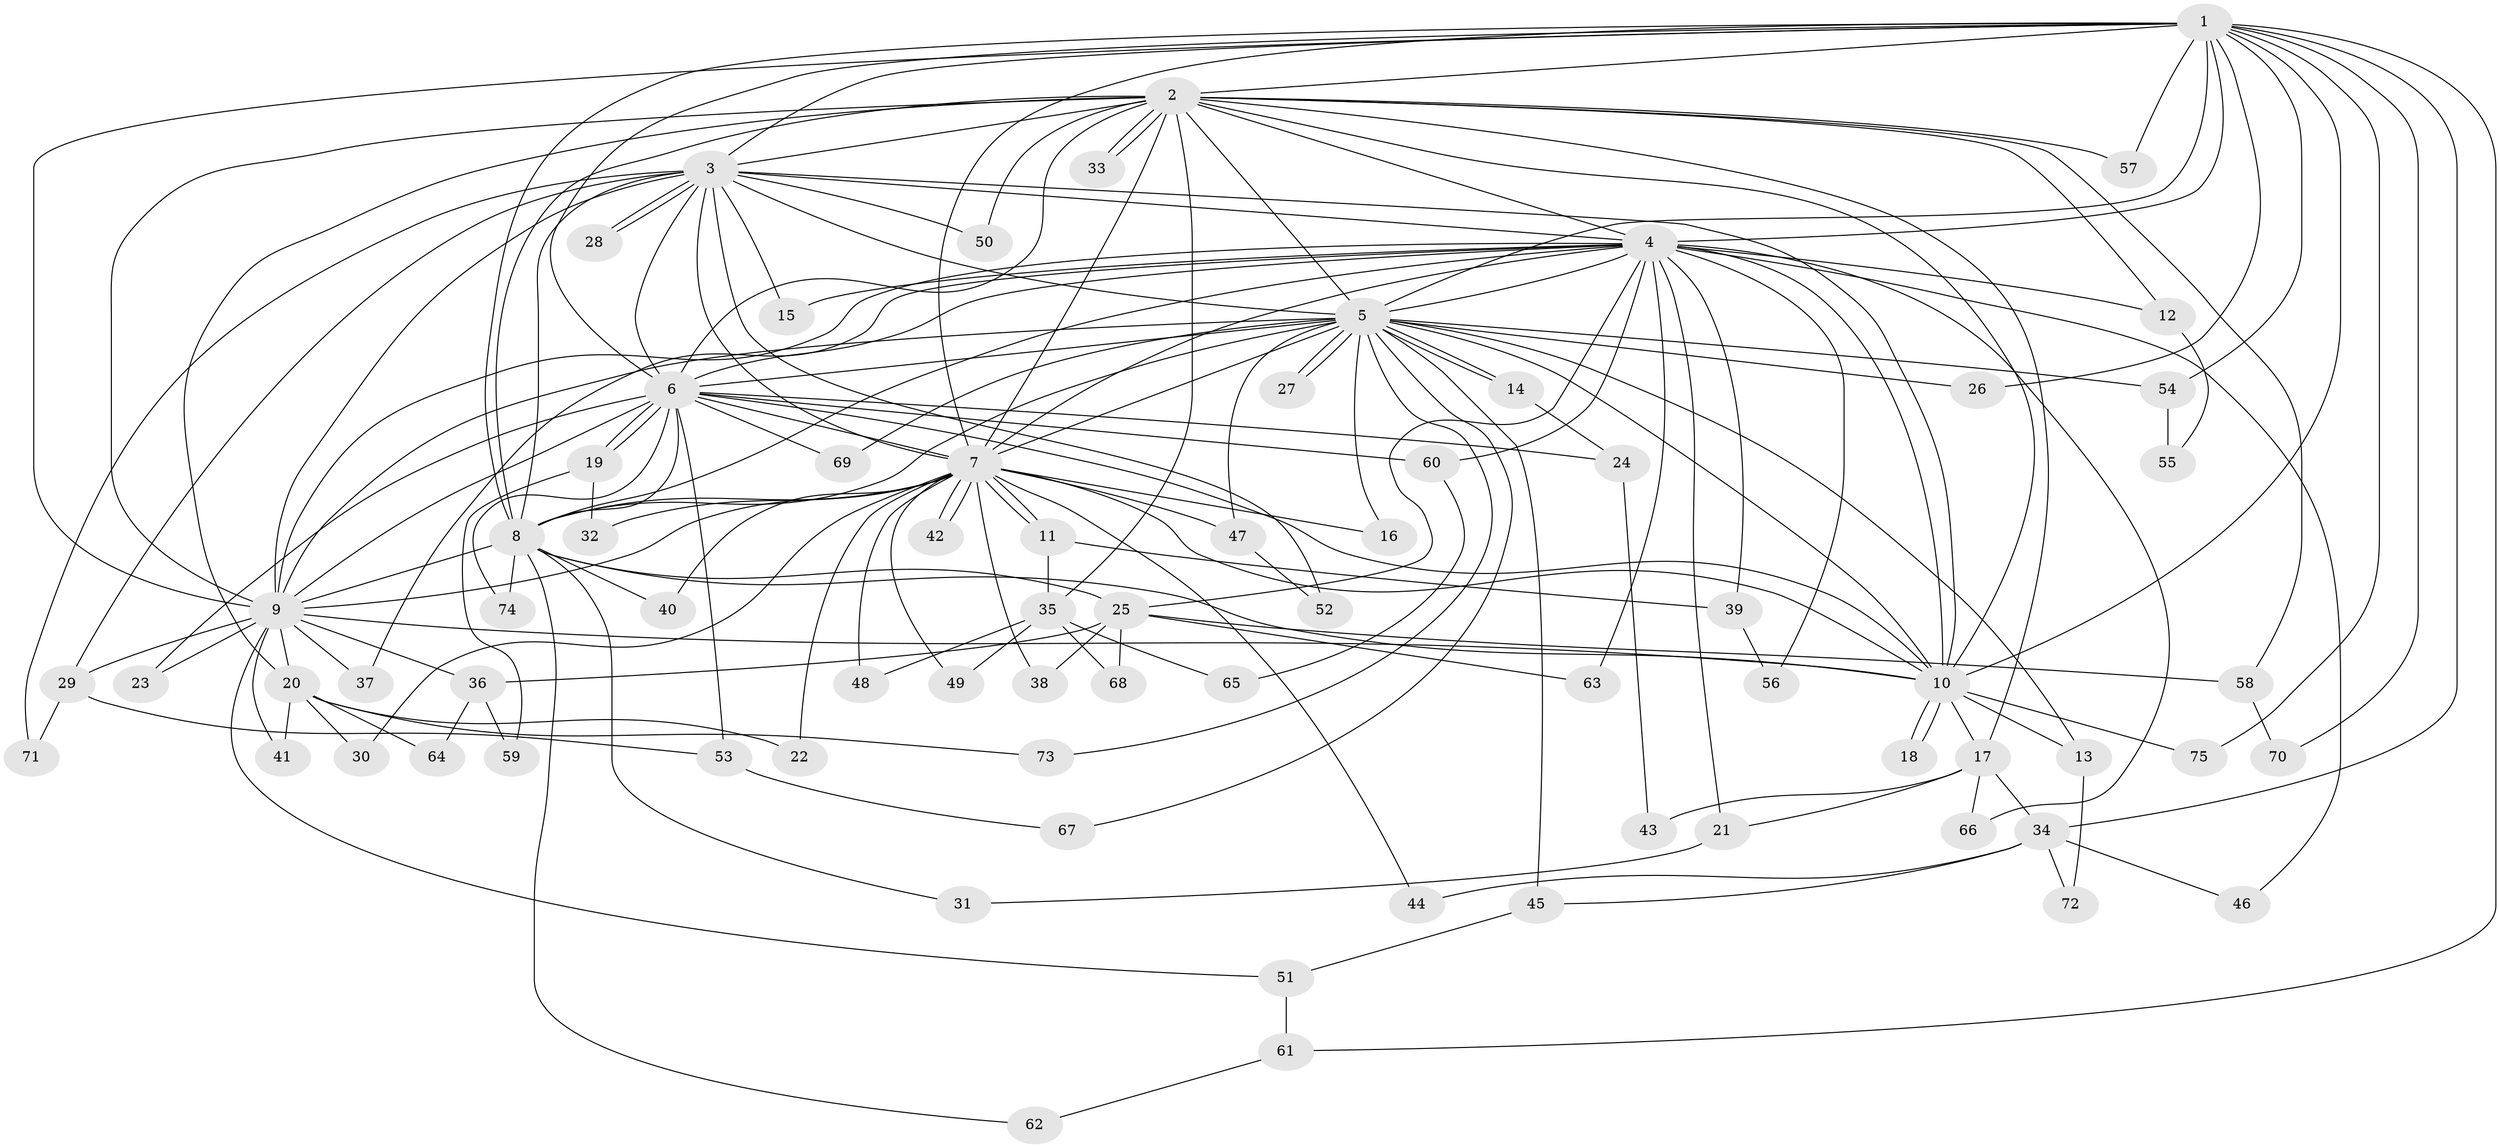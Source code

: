 // Generated by graph-tools (version 1.1) at 2025/14/03/09/25 04:14:12]
// undirected, 75 vertices, 175 edges
graph export_dot {
graph [start="1"]
  node [color=gray90,style=filled];
  1;
  2;
  3;
  4;
  5;
  6;
  7;
  8;
  9;
  10;
  11;
  12;
  13;
  14;
  15;
  16;
  17;
  18;
  19;
  20;
  21;
  22;
  23;
  24;
  25;
  26;
  27;
  28;
  29;
  30;
  31;
  32;
  33;
  34;
  35;
  36;
  37;
  38;
  39;
  40;
  41;
  42;
  43;
  44;
  45;
  46;
  47;
  48;
  49;
  50;
  51;
  52;
  53;
  54;
  55;
  56;
  57;
  58;
  59;
  60;
  61;
  62;
  63;
  64;
  65;
  66;
  67;
  68;
  69;
  70;
  71;
  72;
  73;
  74;
  75;
  1 -- 2;
  1 -- 3;
  1 -- 4;
  1 -- 5;
  1 -- 6;
  1 -- 7;
  1 -- 8;
  1 -- 9;
  1 -- 10;
  1 -- 26;
  1 -- 34;
  1 -- 54;
  1 -- 57;
  1 -- 61;
  1 -- 70;
  1 -- 75;
  2 -- 3;
  2 -- 4;
  2 -- 5;
  2 -- 6;
  2 -- 7;
  2 -- 8;
  2 -- 9;
  2 -- 10;
  2 -- 12;
  2 -- 17;
  2 -- 20;
  2 -- 33;
  2 -- 33;
  2 -- 35;
  2 -- 50;
  2 -- 57;
  2 -- 58;
  3 -- 4;
  3 -- 5;
  3 -- 6;
  3 -- 7;
  3 -- 8;
  3 -- 9;
  3 -- 10;
  3 -- 15;
  3 -- 28;
  3 -- 28;
  3 -- 29;
  3 -- 50;
  3 -- 52;
  3 -- 71;
  4 -- 5;
  4 -- 6;
  4 -- 7;
  4 -- 8;
  4 -- 9;
  4 -- 10;
  4 -- 12;
  4 -- 15;
  4 -- 21;
  4 -- 25;
  4 -- 37;
  4 -- 39;
  4 -- 46;
  4 -- 56;
  4 -- 60;
  4 -- 63;
  4 -- 66;
  5 -- 6;
  5 -- 7;
  5 -- 8;
  5 -- 9;
  5 -- 10;
  5 -- 13;
  5 -- 14;
  5 -- 14;
  5 -- 16;
  5 -- 26;
  5 -- 27;
  5 -- 27;
  5 -- 45;
  5 -- 47;
  5 -- 54;
  5 -- 67;
  5 -- 69;
  5 -- 73;
  6 -- 7;
  6 -- 8;
  6 -- 9;
  6 -- 10;
  6 -- 19;
  6 -- 19;
  6 -- 23;
  6 -- 24;
  6 -- 53;
  6 -- 60;
  6 -- 69;
  6 -- 74;
  7 -- 8;
  7 -- 9;
  7 -- 10;
  7 -- 11;
  7 -- 11;
  7 -- 16;
  7 -- 22;
  7 -- 30;
  7 -- 32;
  7 -- 38;
  7 -- 40;
  7 -- 42;
  7 -- 42;
  7 -- 44;
  7 -- 47;
  7 -- 48;
  7 -- 49;
  8 -- 9;
  8 -- 10;
  8 -- 25;
  8 -- 31;
  8 -- 40;
  8 -- 62;
  8 -- 74;
  9 -- 10;
  9 -- 20;
  9 -- 23;
  9 -- 29;
  9 -- 36;
  9 -- 37;
  9 -- 41;
  9 -- 51;
  10 -- 13;
  10 -- 17;
  10 -- 18;
  10 -- 18;
  10 -- 75;
  11 -- 35;
  11 -- 39;
  12 -- 55;
  13 -- 72;
  14 -- 24;
  17 -- 21;
  17 -- 34;
  17 -- 43;
  17 -- 66;
  19 -- 32;
  19 -- 59;
  20 -- 22;
  20 -- 30;
  20 -- 41;
  20 -- 64;
  20 -- 73;
  21 -- 31;
  24 -- 43;
  25 -- 36;
  25 -- 38;
  25 -- 58;
  25 -- 63;
  25 -- 68;
  29 -- 53;
  29 -- 71;
  34 -- 44;
  34 -- 45;
  34 -- 46;
  34 -- 72;
  35 -- 48;
  35 -- 49;
  35 -- 65;
  35 -- 68;
  36 -- 59;
  36 -- 64;
  39 -- 56;
  45 -- 51;
  47 -- 52;
  51 -- 61;
  53 -- 67;
  54 -- 55;
  58 -- 70;
  60 -- 65;
  61 -- 62;
}
